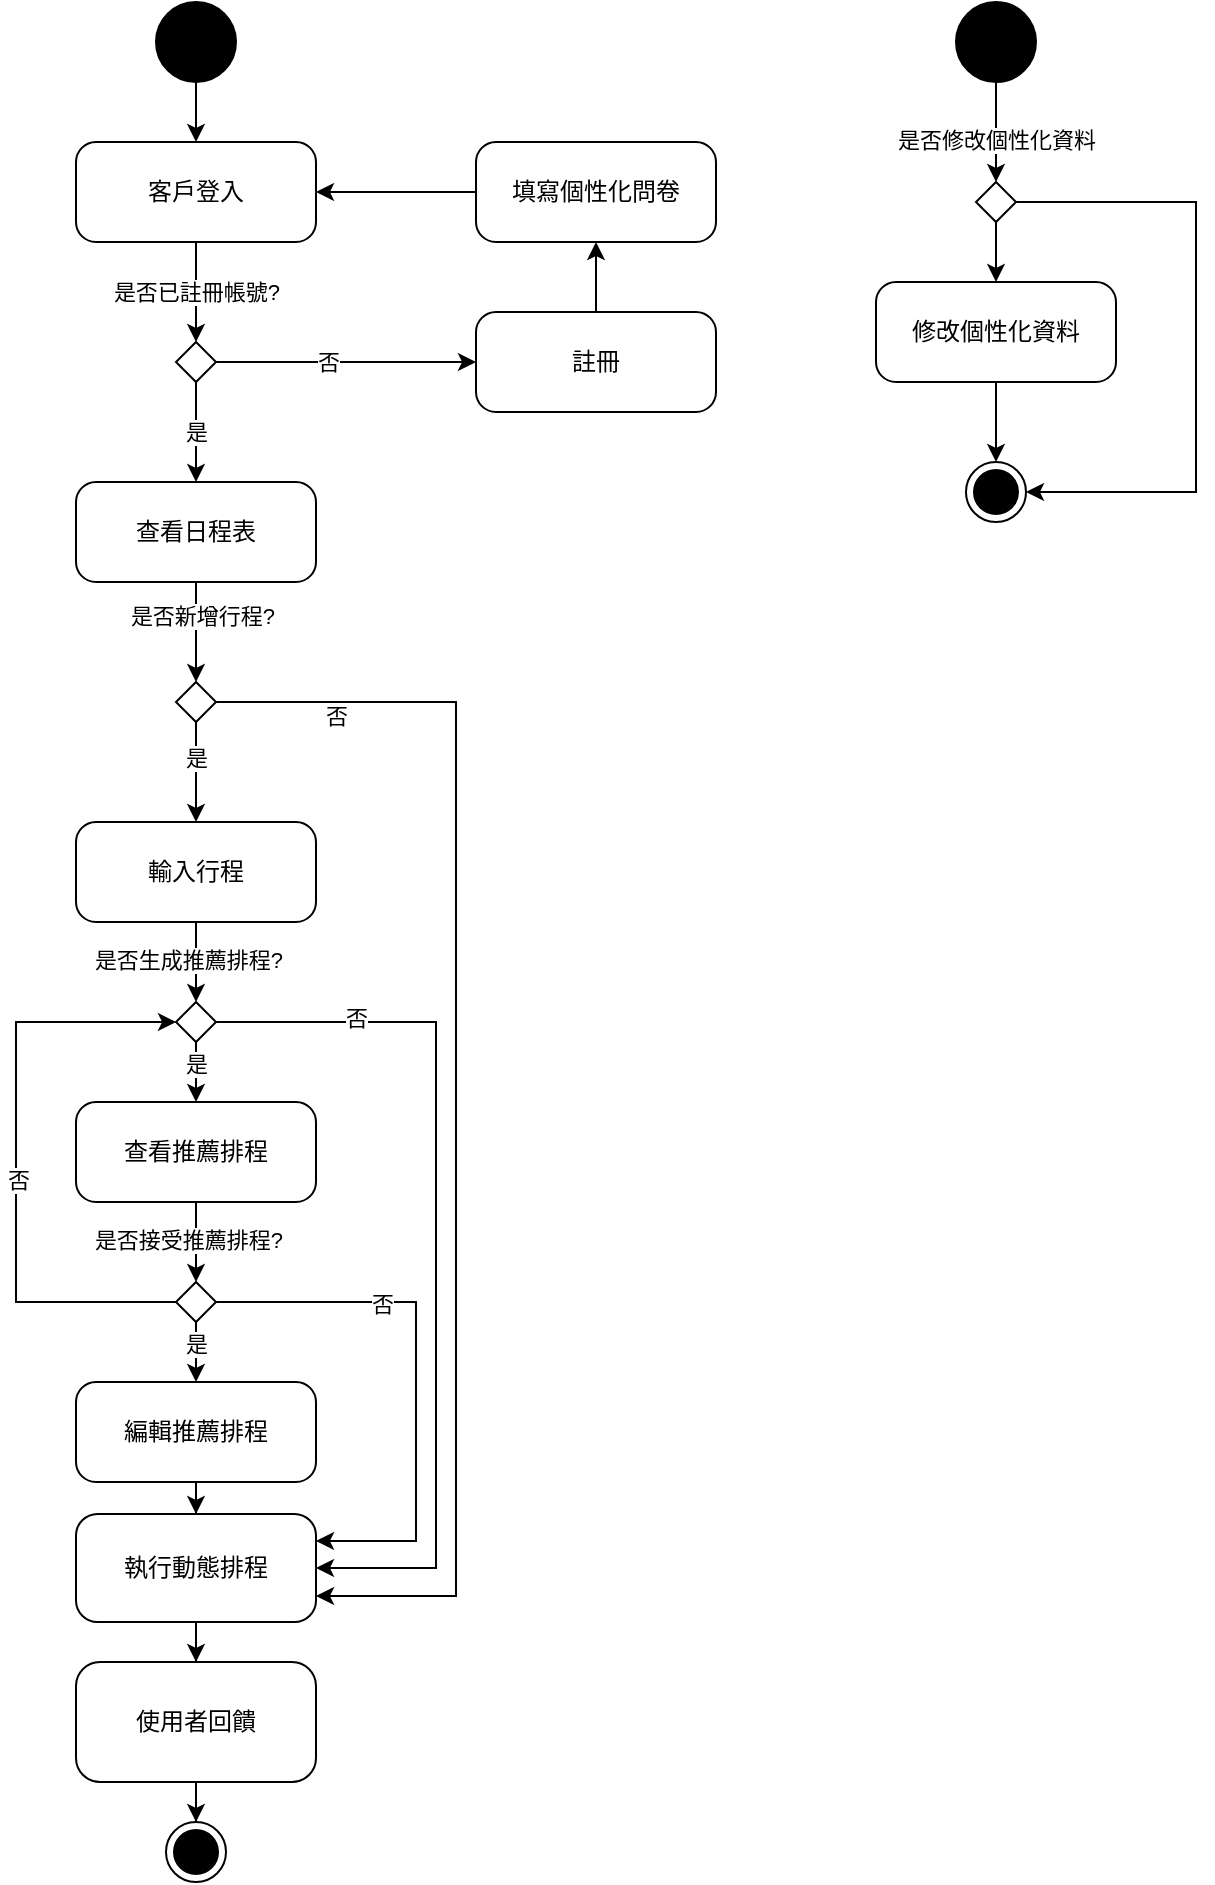 <mxfile version="24.8.8">
  <diagram name="Page-1" id="e7e014a7-5840-1c2e-5031-d8a46d1fe8dd">
    <mxGraphModel dx="989" dy="538" grid="1" gridSize="10" guides="1" tooltips="1" connect="1" arrows="1" fold="1" page="1" pageScale="1" pageWidth="1169" pageHeight="826" background="none" math="0" shadow="0">
      <root>
        <mxCell id="0" />
        <mxCell id="1" parent="0" />
        <mxCell id="0HiwVtReSsMU2_YjMYDt-61" value="" style="edgeStyle=orthogonalEdgeStyle;rounded=0;orthogonalLoop=1;jettySize=auto;html=1;endArrow=classic;endFill=1;entryX=0.5;entryY=0;entryDx=0;entryDy=0;" edge="1" parent="1" source="0HiwVtReSsMU2_YjMYDt-52" target="0HiwVtReSsMU2_YjMYDt-89">
          <mxGeometry relative="1" as="geometry">
            <mxPoint x="220" y="180" as="targetPoint" />
          </mxGeometry>
        </mxCell>
        <mxCell id="0HiwVtReSsMU2_YjMYDt-62" value="是否已註冊帳號?" style="edgeLabel;html=1;align=center;verticalAlign=middle;resizable=0;points=[];" vertex="1" connectable="0" parent="0HiwVtReSsMU2_YjMYDt-61">
          <mxGeometry relative="1" as="geometry">
            <mxPoint as="offset" />
          </mxGeometry>
        </mxCell>
        <mxCell id="0HiwVtReSsMU2_YjMYDt-52" value="客戶登入" style="html=1;dashed=0;rounded=1;absoluteArcSize=1;arcSize=20;verticalAlign=middle;align=center;whiteSpace=wrap;" vertex="1" parent="1">
          <mxGeometry x="160" y="80" width="120" height="50" as="geometry" />
        </mxCell>
        <mxCell id="0HiwVtReSsMU2_YjMYDt-71" style="edgeStyle=orthogonalEdgeStyle;rounded=0;orthogonalLoop=1;jettySize=auto;html=1;exitX=0.5;exitY=1;exitDx=0;exitDy=0;endArrow=classic;endFill=1;" edge="1" parent="1" source="0HiwVtReSsMU2_YjMYDt-55" target="0HiwVtReSsMU2_YjMYDt-52">
          <mxGeometry relative="1" as="geometry" />
        </mxCell>
        <mxCell id="0HiwVtReSsMU2_YjMYDt-55" value="" style="ellipse;fillColor=strokeColor;html=1;" vertex="1" parent="1">
          <mxGeometry x="200" y="10" width="40" height="40" as="geometry" />
        </mxCell>
        <mxCell id="0HiwVtReSsMU2_YjMYDt-64" style="edgeStyle=orthogonalEdgeStyle;rounded=0;orthogonalLoop=1;jettySize=auto;html=1;exitX=0.5;exitY=1;exitDx=0;exitDy=0;endArrow=classic;endFill=1;" edge="1" parent="1" source="0HiwVtReSsMU2_YjMYDt-89" target="0HiwVtReSsMU2_YjMYDt-72">
          <mxGeometry relative="1" as="geometry">
            <mxPoint x="220" y="310" as="targetPoint" />
            <mxPoint x="220" y="260" as="sourcePoint" />
          </mxGeometry>
        </mxCell>
        <mxCell id="0HiwVtReSsMU2_YjMYDt-65" value="是" style="edgeLabel;html=1;align=center;verticalAlign=middle;resizable=0;points=[];" vertex="1" connectable="0" parent="0HiwVtReSsMU2_YjMYDt-64">
          <mxGeometry x="0.01" y="3" relative="1" as="geometry">
            <mxPoint x="-3" y="-1" as="offset" />
          </mxGeometry>
        </mxCell>
        <mxCell id="0HiwVtReSsMU2_YjMYDt-66" style="edgeStyle=orthogonalEdgeStyle;rounded=0;orthogonalLoop=1;jettySize=auto;html=1;exitX=1;exitY=0.5;exitDx=0;exitDy=0;endArrow=classic;endFill=1;entryX=0;entryY=0.5;entryDx=0;entryDy=0;" edge="1" parent="1" source="0HiwVtReSsMU2_YjMYDt-89" target="0HiwVtReSsMU2_YjMYDt-68">
          <mxGeometry relative="1" as="geometry">
            <mxPoint x="400" y="150" as="targetPoint" />
            <mxPoint x="260" y="220" as="sourcePoint" />
          </mxGeometry>
        </mxCell>
        <mxCell id="0HiwVtReSsMU2_YjMYDt-67" value="否" style="edgeLabel;html=1;align=center;verticalAlign=middle;resizable=0;points=[];" vertex="1" connectable="0" parent="0HiwVtReSsMU2_YjMYDt-66">
          <mxGeometry x="0.156" relative="1" as="geometry">
            <mxPoint x="-19" as="offset" />
          </mxGeometry>
        </mxCell>
        <mxCell id="0HiwVtReSsMU2_YjMYDt-158" value="" style="edgeStyle=orthogonalEdgeStyle;rounded=0;orthogonalLoop=1;jettySize=auto;html=1;" edge="1" parent="1" source="0HiwVtReSsMU2_YjMYDt-68" target="0HiwVtReSsMU2_YjMYDt-157">
          <mxGeometry relative="1" as="geometry" />
        </mxCell>
        <mxCell id="0HiwVtReSsMU2_YjMYDt-68" value="註冊" style="html=1;dashed=0;rounded=1;absoluteArcSize=1;arcSize=20;verticalAlign=middle;align=center;whiteSpace=wrap;" vertex="1" parent="1">
          <mxGeometry x="360" y="165" width="120" height="50" as="geometry" />
        </mxCell>
        <mxCell id="0HiwVtReSsMU2_YjMYDt-76" style="edgeStyle=orthogonalEdgeStyle;rounded=0;orthogonalLoop=1;jettySize=auto;html=1;exitX=0.5;exitY=1;exitDx=0;exitDy=0;endArrow=classic;endFill=1;entryX=0.5;entryY=0;entryDx=0;entryDy=0;" edge="1" parent="1" source="0HiwVtReSsMU2_YjMYDt-72" target="0HiwVtReSsMU2_YjMYDt-96">
          <mxGeometry relative="1" as="geometry">
            <mxPoint x="219.2" y="353.6" as="targetPoint" />
          </mxGeometry>
        </mxCell>
        <mxCell id="0HiwVtReSsMU2_YjMYDt-88" value="是否新增行程?" style="edgeLabel;html=1;align=center;verticalAlign=middle;resizable=0;points=[];" vertex="1" connectable="0" parent="0HiwVtReSsMU2_YjMYDt-76">
          <mxGeometry x="-0.325" y="3" relative="1" as="geometry">
            <mxPoint as="offset" />
          </mxGeometry>
        </mxCell>
        <mxCell id="0HiwVtReSsMU2_YjMYDt-72" value="查看日程表" style="html=1;dashed=0;rounded=1;absoluteArcSize=1;arcSize=20;verticalAlign=middle;align=center;whiteSpace=wrap;" vertex="1" parent="1">
          <mxGeometry x="160" y="250" width="120" height="50" as="geometry" />
        </mxCell>
        <mxCell id="0HiwVtReSsMU2_YjMYDt-89" value="" style="rhombus;aspect=fixed;" vertex="1" parent="1">
          <mxGeometry x="210" y="180" width="20" height="20" as="geometry" />
        </mxCell>
        <mxCell id="0HiwVtReSsMU2_YjMYDt-99" style="rounded=0;orthogonalLoop=1;jettySize=auto;html=1;exitX=0.5;exitY=1;exitDx=0;exitDy=0;entryX=0.5;entryY=0;entryDx=0;entryDy=0;" edge="1" parent="1" source="0HiwVtReSsMU2_YjMYDt-96" target="0HiwVtReSsMU2_YjMYDt-104">
          <mxGeometry relative="1" as="geometry">
            <mxPoint x="219.966" y="410" as="targetPoint" />
          </mxGeometry>
        </mxCell>
        <mxCell id="0HiwVtReSsMU2_YjMYDt-100" value="是" style="edgeLabel;html=1;align=center;verticalAlign=middle;resizable=0;points=[];" vertex="1" connectable="0" parent="0HiwVtReSsMU2_YjMYDt-99">
          <mxGeometry x="-0.288" y="3" relative="1" as="geometry">
            <mxPoint x="-3" as="offset" />
          </mxGeometry>
        </mxCell>
        <mxCell id="0HiwVtReSsMU2_YjMYDt-101" style="edgeStyle=orthogonalEdgeStyle;rounded=0;orthogonalLoop=1;jettySize=auto;html=1;exitX=1;exitY=0.5;exitDx=0;exitDy=0;entryX=1;entryY=0.75;entryDx=0;entryDy=0;" edge="1" parent="1" source="0HiwVtReSsMU2_YjMYDt-96" target="0HiwVtReSsMU2_YjMYDt-139">
          <mxGeometry relative="1" as="geometry">
            <mxPoint x="280" y="360" as="targetPoint" />
            <Array as="points">
              <mxPoint x="350" y="360" />
              <mxPoint x="350" y="807" />
              <mxPoint x="280" y="807" />
            </Array>
          </mxGeometry>
        </mxCell>
        <mxCell id="0HiwVtReSsMU2_YjMYDt-102" value="否" style="edgeLabel;html=1;align=center;verticalAlign=middle;resizable=0;points=[];" vertex="1" connectable="0" parent="0HiwVtReSsMU2_YjMYDt-101">
          <mxGeometry x="-0.057" y="-1" relative="1" as="geometry">
            <mxPoint x="-59" y="-174" as="offset" />
          </mxGeometry>
        </mxCell>
        <mxCell id="0HiwVtReSsMU2_YjMYDt-96" value="" style="rhombus;aspect=fixed;" vertex="1" parent="1">
          <mxGeometry x="210" y="350" width="20" height="20" as="geometry" />
        </mxCell>
        <mxCell id="0HiwVtReSsMU2_YjMYDt-109" style="edgeStyle=orthogonalEdgeStyle;rounded=0;orthogonalLoop=1;jettySize=auto;html=1;exitX=0.5;exitY=1;exitDx=0;exitDy=0;entryX=0.5;entryY=0;entryDx=0;entryDy=0;" edge="1" parent="1" source="0HiwVtReSsMU2_YjMYDt-104" target="0HiwVtReSsMU2_YjMYDt-122">
          <mxGeometry relative="1" as="geometry">
            <mxPoint x="220" y="510" as="targetPoint" />
          </mxGeometry>
        </mxCell>
        <mxCell id="0HiwVtReSsMU2_YjMYDt-111" value="是否生成推薦排程?" style="edgeLabel;html=1;align=center;verticalAlign=middle;resizable=0;points=[];" vertex="1" connectable="0" parent="0HiwVtReSsMU2_YjMYDt-109">
          <mxGeometry x="-0.012" y="-2" relative="1" as="geometry">
            <mxPoint x="-2" y="-1" as="offset" />
          </mxGeometry>
        </mxCell>
        <mxCell id="0HiwVtReSsMU2_YjMYDt-104" value="輸入行程" style="html=1;dashed=0;rounded=1;absoluteArcSize=1;arcSize=20;verticalAlign=middle;align=center;whiteSpace=wrap;" vertex="1" parent="1">
          <mxGeometry x="160" y="420" width="120" height="50" as="geometry" />
        </mxCell>
        <mxCell id="0HiwVtReSsMU2_YjMYDt-112" value="查看推薦排程" style="html=1;dashed=0;rounded=1;absoluteArcSize=1;arcSize=20;verticalAlign=middle;align=center;whiteSpace=wrap;" vertex="1" parent="1">
          <mxGeometry x="160" y="560" width="120" height="50" as="geometry" />
        </mxCell>
        <mxCell id="0HiwVtReSsMU2_YjMYDt-118" style="rounded=0;orthogonalLoop=1;jettySize=auto;html=1;exitX=0.5;exitY=1;exitDx=0;exitDy=0;entryX=0.5;entryY=0;entryDx=0;entryDy=0;" edge="1" parent="1" source="0HiwVtReSsMU2_YjMYDt-122" target="0HiwVtReSsMU2_YjMYDt-112">
          <mxGeometry relative="1" as="geometry">
            <mxPoint x="220" y="570" as="targetPoint" />
          </mxGeometry>
        </mxCell>
        <mxCell id="0HiwVtReSsMU2_YjMYDt-119" value="是" style="edgeLabel;html=1;align=center;verticalAlign=middle;resizable=0;points=[];" vertex="1" connectable="0" parent="0HiwVtReSsMU2_YjMYDt-118">
          <mxGeometry x="-0.288" y="3" relative="1" as="geometry">
            <mxPoint x="-3" as="offset" />
          </mxGeometry>
        </mxCell>
        <mxCell id="0HiwVtReSsMU2_YjMYDt-120" style="edgeStyle=orthogonalEdgeStyle;rounded=0;orthogonalLoop=1;jettySize=auto;html=1;exitX=1;exitY=0.5;exitDx=0;exitDy=0;entryX=1;entryY=0.5;entryDx=0;entryDy=0;" edge="1" parent="1" source="0HiwVtReSsMU2_YjMYDt-122" target="0HiwVtReSsMU2_YjMYDt-139">
          <mxGeometry relative="1" as="geometry">
            <mxPoint x="280" y="520" as="targetPoint" />
            <Array as="points">
              <mxPoint x="340" y="520" />
              <mxPoint x="340" y="793" />
            </Array>
          </mxGeometry>
        </mxCell>
        <mxCell id="0HiwVtReSsMU2_YjMYDt-121" value="否" style="edgeLabel;html=1;align=center;verticalAlign=middle;resizable=0;points=[];" vertex="1" connectable="0" parent="0HiwVtReSsMU2_YjMYDt-120">
          <mxGeometry x="-0.057" y="-1" relative="1" as="geometry">
            <mxPoint x="-39" y="-101" as="offset" />
          </mxGeometry>
        </mxCell>
        <mxCell id="0HiwVtReSsMU2_YjMYDt-122" value="" style="rhombus;aspect=fixed;" vertex="1" parent="1">
          <mxGeometry x="210" y="510" width="20" height="20" as="geometry" />
        </mxCell>
        <mxCell id="0HiwVtReSsMU2_YjMYDt-129" style="edgeStyle=orthogonalEdgeStyle;rounded=0;orthogonalLoop=1;jettySize=auto;html=1;entryX=0.5;entryY=0;entryDx=0;entryDy=0;exitX=0.5;exitY=1;exitDx=0;exitDy=0;" edge="1" parent="1" target="0HiwVtReSsMU2_YjMYDt-135" source="0HiwVtReSsMU2_YjMYDt-112">
          <mxGeometry relative="1" as="geometry">
            <mxPoint x="220" y="650" as="targetPoint" />
            <mxPoint x="350" y="630" as="sourcePoint" />
          </mxGeometry>
        </mxCell>
        <mxCell id="0HiwVtReSsMU2_YjMYDt-130" value="是否接受推薦排程?" style="edgeLabel;html=1;align=center;verticalAlign=middle;resizable=0;points=[];" vertex="1" connectable="0" parent="0HiwVtReSsMU2_YjMYDt-129">
          <mxGeometry x="-0.012" y="-2" relative="1" as="geometry">
            <mxPoint x="-2" y="-1" as="offset" />
          </mxGeometry>
        </mxCell>
        <mxCell id="0HiwVtReSsMU2_YjMYDt-131" style="rounded=0;orthogonalLoop=1;jettySize=auto;html=1;exitX=0.5;exitY=1;exitDx=0;exitDy=0;entryX=0.5;entryY=0;entryDx=0;entryDy=0;" edge="1" parent="1" source="0HiwVtReSsMU2_YjMYDt-135" target="0HiwVtReSsMU2_YjMYDt-136">
          <mxGeometry relative="1" as="geometry">
            <mxPoint x="220" y="700" as="targetPoint" />
          </mxGeometry>
        </mxCell>
        <mxCell id="0HiwVtReSsMU2_YjMYDt-132" value="是" style="edgeLabel;html=1;align=center;verticalAlign=middle;resizable=0;points=[];" vertex="1" connectable="0" parent="0HiwVtReSsMU2_YjMYDt-131">
          <mxGeometry x="-0.288" y="3" relative="1" as="geometry">
            <mxPoint x="-3" as="offset" />
          </mxGeometry>
        </mxCell>
        <mxCell id="0HiwVtReSsMU2_YjMYDt-133" style="edgeStyle=orthogonalEdgeStyle;rounded=0;orthogonalLoop=1;jettySize=auto;html=1;exitX=0;exitY=0.5;exitDx=0;exitDy=0;entryX=0;entryY=0.5;entryDx=0;entryDy=0;" edge="1" parent="1" source="0HiwVtReSsMU2_YjMYDt-135" target="0HiwVtReSsMU2_YjMYDt-122">
          <mxGeometry relative="1" as="geometry">
            <mxPoint x="280" y="660" as="targetPoint" />
            <Array as="points">
              <mxPoint x="130" y="660" />
              <mxPoint x="130" y="520" />
            </Array>
          </mxGeometry>
        </mxCell>
        <mxCell id="0HiwVtReSsMU2_YjMYDt-134" value="否" style="edgeLabel;html=1;align=center;verticalAlign=middle;resizable=0;points=[];" vertex="1" connectable="0" parent="0HiwVtReSsMU2_YjMYDt-133">
          <mxGeometry x="-0.057" y="-1" relative="1" as="geometry">
            <mxPoint as="offset" />
          </mxGeometry>
        </mxCell>
        <mxCell id="0HiwVtReSsMU2_YjMYDt-137" style="edgeStyle=orthogonalEdgeStyle;rounded=0;orthogonalLoop=1;jettySize=auto;html=1;exitX=1;exitY=0.5;exitDx=0;exitDy=0;entryX=1;entryY=0.25;entryDx=0;entryDy=0;" edge="1" parent="1" source="0HiwVtReSsMU2_YjMYDt-135" target="0HiwVtReSsMU2_YjMYDt-139">
          <mxGeometry relative="1" as="geometry">
            <mxPoint x="290" y="780" as="targetPoint" />
            <Array as="points">
              <mxPoint x="330" y="660" />
              <mxPoint x="330" y="780" />
            </Array>
          </mxGeometry>
        </mxCell>
        <mxCell id="0HiwVtReSsMU2_YjMYDt-138" value="否" style="edgeLabel;html=1;align=center;verticalAlign=middle;resizable=0;points=[];" vertex="1" connectable="0" parent="0HiwVtReSsMU2_YjMYDt-137">
          <mxGeometry x="-0.386" y="-1" relative="1" as="geometry">
            <mxPoint as="offset" />
          </mxGeometry>
        </mxCell>
        <mxCell id="0HiwVtReSsMU2_YjMYDt-135" value="" style="rhombus;aspect=fixed;" vertex="1" parent="1">
          <mxGeometry x="210" y="650" width="20" height="20" as="geometry" />
        </mxCell>
        <mxCell id="0HiwVtReSsMU2_YjMYDt-140" value="" style="edgeStyle=orthogonalEdgeStyle;rounded=0;orthogonalLoop=1;jettySize=auto;html=1;" edge="1" parent="1" source="0HiwVtReSsMU2_YjMYDt-136" target="0HiwVtReSsMU2_YjMYDt-139">
          <mxGeometry relative="1" as="geometry" />
        </mxCell>
        <mxCell id="0HiwVtReSsMU2_YjMYDt-136" value="編輯推薦排程" style="html=1;dashed=0;rounded=1;absoluteArcSize=1;arcSize=20;verticalAlign=middle;align=center;whiteSpace=wrap;" vertex="1" parent="1">
          <mxGeometry x="160" y="700" width="120" height="50" as="geometry" />
        </mxCell>
        <mxCell id="0HiwVtReSsMU2_YjMYDt-149" value="" style="edgeStyle=orthogonalEdgeStyle;rounded=0;orthogonalLoop=1;jettySize=auto;html=1;" edge="1" parent="1" source="0HiwVtReSsMU2_YjMYDt-139" target="0HiwVtReSsMU2_YjMYDt-148">
          <mxGeometry relative="1" as="geometry" />
        </mxCell>
        <mxCell id="0HiwVtReSsMU2_YjMYDt-139" value="執行動態排程" style="whiteSpace=wrap;html=1;dashed=0;rounded=1;arcSize=20;" vertex="1" parent="1">
          <mxGeometry x="160" y="766" width="120" height="54" as="geometry" />
        </mxCell>
        <mxCell id="0HiwVtReSsMU2_YjMYDt-151" value="" style="edgeStyle=orthogonalEdgeStyle;rounded=0;orthogonalLoop=1;jettySize=auto;html=1;" edge="1" parent="1" source="0HiwVtReSsMU2_YjMYDt-148" target="0HiwVtReSsMU2_YjMYDt-150">
          <mxGeometry relative="1" as="geometry" />
        </mxCell>
        <mxCell id="0HiwVtReSsMU2_YjMYDt-148" value="使用者回饋" style="whiteSpace=wrap;html=1;dashed=0;rounded=1;arcSize=20;" vertex="1" parent="1">
          <mxGeometry x="160" y="840" width="120" height="60" as="geometry" />
        </mxCell>
        <mxCell id="0HiwVtReSsMU2_YjMYDt-150" value="" style="ellipse;html=1;shape=endState;fillColor=strokeColor;" vertex="1" parent="1">
          <mxGeometry x="205" y="920" width="30" height="30" as="geometry" />
        </mxCell>
        <mxCell id="0HiwVtReSsMU2_YjMYDt-159" value="" style="edgeStyle=orthogonalEdgeStyle;rounded=0;orthogonalLoop=1;jettySize=auto;html=1;" edge="1" parent="1" source="0HiwVtReSsMU2_YjMYDt-157" target="0HiwVtReSsMU2_YjMYDt-52">
          <mxGeometry relative="1" as="geometry" />
        </mxCell>
        <mxCell id="0HiwVtReSsMU2_YjMYDt-157" value="填寫個性化問卷" style="whiteSpace=wrap;html=1;dashed=0;rounded=1;arcSize=20;" vertex="1" parent="1">
          <mxGeometry x="360" y="80" width="120" height="50" as="geometry" />
        </mxCell>
        <mxCell id="0HiwVtReSsMU2_YjMYDt-169" value="" style="edgeStyle=orthogonalEdgeStyle;rounded=0;orthogonalLoop=1;jettySize=auto;html=1;" edge="1" parent="1" source="0HiwVtReSsMU2_YjMYDt-160" target="0HiwVtReSsMU2_YjMYDt-165">
          <mxGeometry relative="1" as="geometry" />
        </mxCell>
        <mxCell id="0HiwVtReSsMU2_YjMYDt-170" value="是否修改個性化資料" style="edgeLabel;html=1;align=center;verticalAlign=middle;resizable=0;points=[];" vertex="1" connectable="0" parent="0HiwVtReSsMU2_YjMYDt-169">
          <mxGeometry x="0.152" relative="1" as="geometry">
            <mxPoint as="offset" />
          </mxGeometry>
        </mxCell>
        <mxCell id="0HiwVtReSsMU2_YjMYDt-160" value="" style="ellipse;fillColor=strokeColor;html=1;" vertex="1" parent="1">
          <mxGeometry x="600" y="10" width="40" height="40" as="geometry" />
        </mxCell>
        <mxCell id="0HiwVtReSsMU2_YjMYDt-172" value="" style="edgeStyle=orthogonalEdgeStyle;rounded=0;orthogonalLoop=1;jettySize=auto;html=1;" edge="1" parent="1" source="0HiwVtReSsMU2_YjMYDt-163" target="0HiwVtReSsMU2_YjMYDt-171">
          <mxGeometry relative="1" as="geometry" />
        </mxCell>
        <mxCell id="0HiwVtReSsMU2_YjMYDt-163" value="修改個性化資料" style="whiteSpace=wrap;html=1;dashed=0;rounded=1;arcSize=20;" vertex="1" parent="1">
          <mxGeometry x="560" y="150" width="120" height="50" as="geometry" />
        </mxCell>
        <mxCell id="0HiwVtReSsMU2_YjMYDt-168" value="" style="edgeStyle=orthogonalEdgeStyle;rounded=0;orthogonalLoop=1;jettySize=auto;html=1;" edge="1" parent="1" source="0HiwVtReSsMU2_YjMYDt-165" target="0HiwVtReSsMU2_YjMYDt-163">
          <mxGeometry relative="1" as="geometry" />
        </mxCell>
        <mxCell id="0HiwVtReSsMU2_YjMYDt-173" style="edgeStyle=orthogonalEdgeStyle;rounded=0;orthogonalLoop=1;jettySize=auto;html=1;exitX=1;exitY=0.5;exitDx=0;exitDy=0;entryX=1;entryY=0.5;entryDx=0;entryDy=0;" edge="1" parent="1" source="0HiwVtReSsMU2_YjMYDt-165" target="0HiwVtReSsMU2_YjMYDt-171">
          <mxGeometry relative="1" as="geometry">
            <mxPoint x="720.0" y="250" as="targetPoint" />
            <Array as="points">
              <mxPoint x="720" y="110" />
              <mxPoint x="720" y="255" />
            </Array>
          </mxGeometry>
        </mxCell>
        <mxCell id="0HiwVtReSsMU2_YjMYDt-165" value="" style="rhombus;aspect=fixed;" vertex="1" parent="1">
          <mxGeometry x="610" y="100" width="20" height="20" as="geometry" />
        </mxCell>
        <mxCell id="0HiwVtReSsMU2_YjMYDt-171" value="" style="ellipse;html=1;shape=endState;fillColor=strokeColor;" vertex="1" parent="1">
          <mxGeometry x="605" y="240" width="30" height="30" as="geometry" />
        </mxCell>
      </root>
    </mxGraphModel>
  </diagram>
</mxfile>
